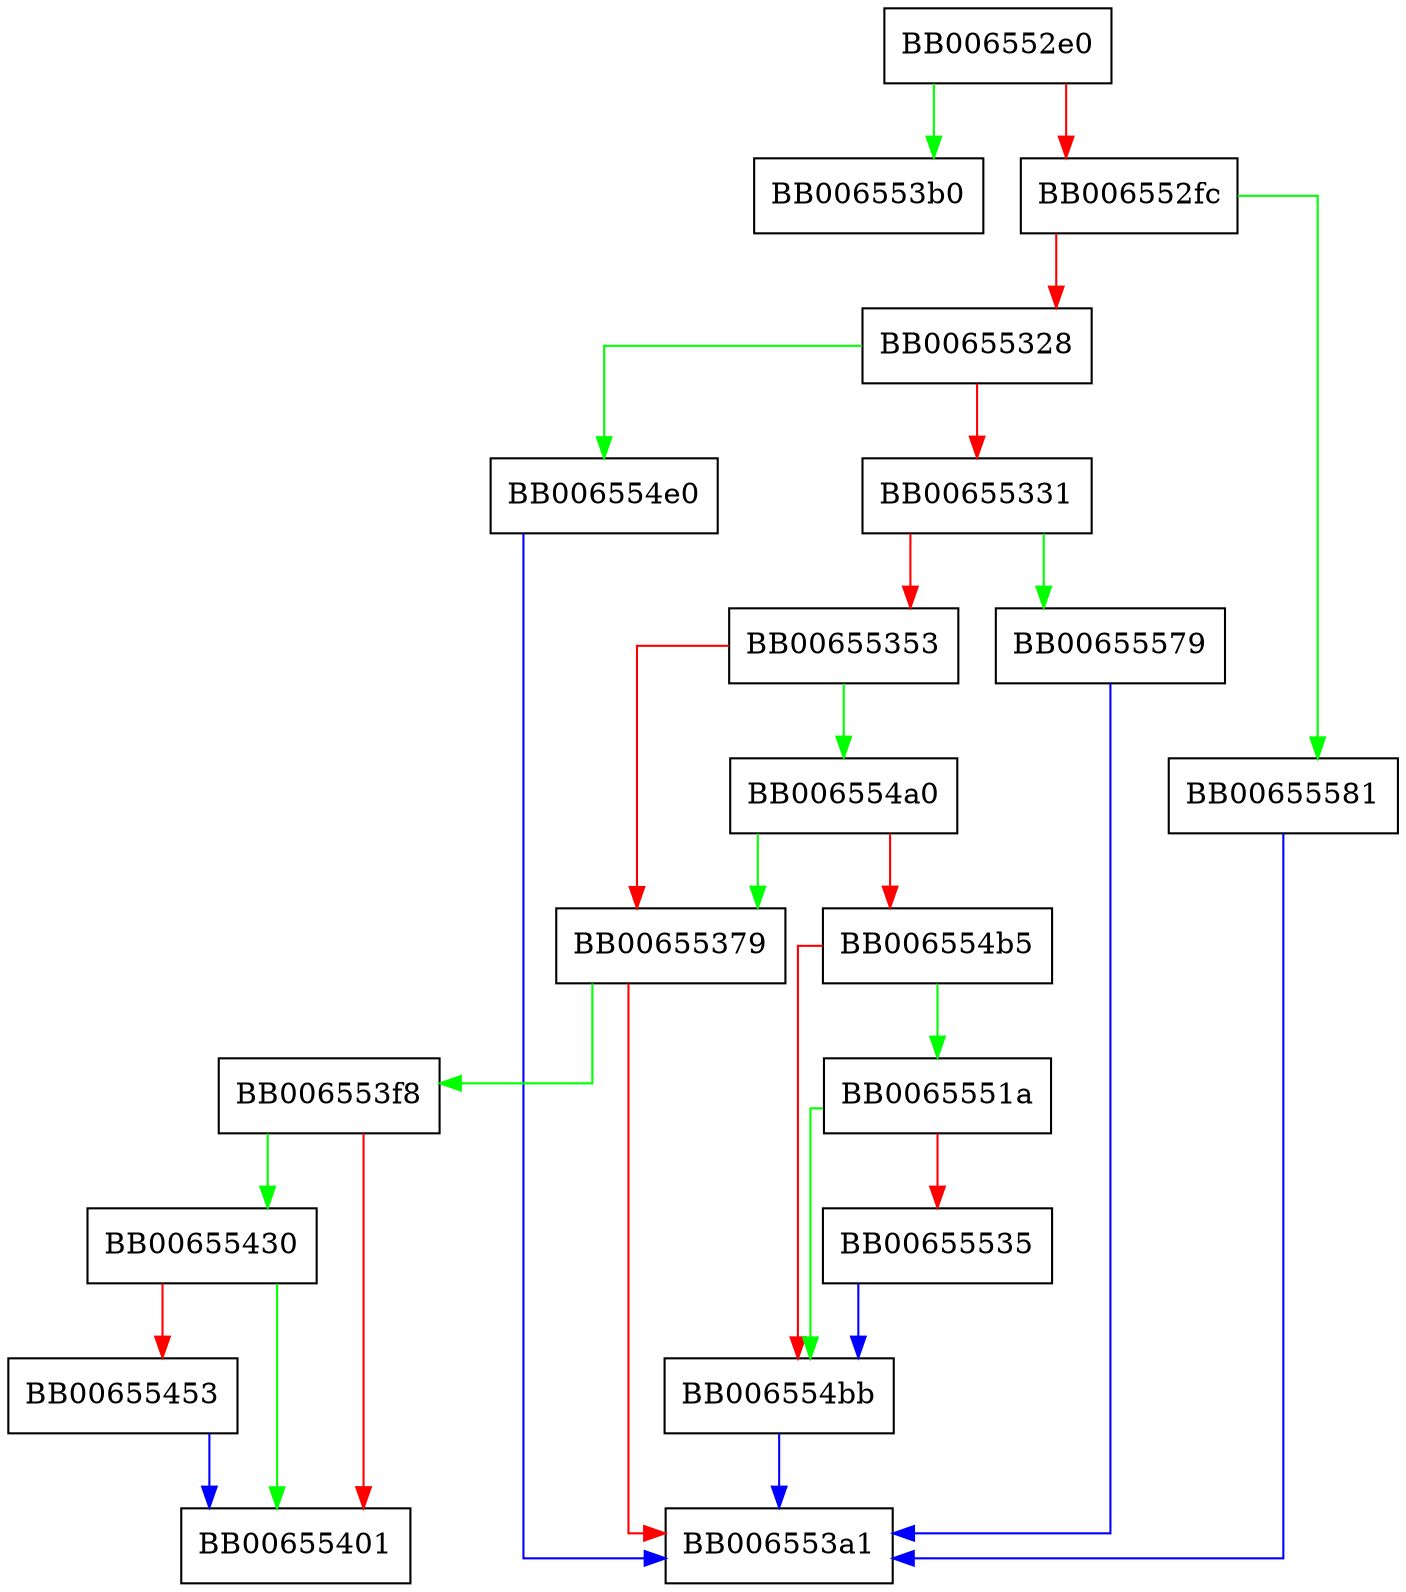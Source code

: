 digraph UI_dup_input_string {
  node [shape="box"];
  graph [splines=ortho];
  BB006552e0 -> BB006553b0 [color="green"];
  BB006552e0 -> BB006552fc [color="red"];
  BB006552fc -> BB00655581 [color="green"];
  BB006552fc -> BB00655328 [color="red"];
  BB00655328 -> BB006554e0 [color="green"];
  BB00655328 -> BB00655331 [color="red"];
  BB00655331 -> BB00655579 [color="green"];
  BB00655331 -> BB00655353 [color="red"];
  BB00655353 -> BB006554a0 [color="green"];
  BB00655353 -> BB00655379 [color="red"];
  BB00655379 -> BB006553f8 [color="green"];
  BB00655379 -> BB006553a1 [color="red"];
  BB006553f8 -> BB00655430 [color="green"];
  BB006553f8 -> BB00655401 [color="red"];
  BB00655430 -> BB00655401 [color="green"];
  BB00655430 -> BB00655453 [color="red"];
  BB00655453 -> BB00655401 [color="blue"];
  BB006554a0 -> BB00655379 [color="green"];
  BB006554a0 -> BB006554b5 [color="red"];
  BB006554b5 -> BB0065551a [color="green"];
  BB006554b5 -> BB006554bb [color="red"];
  BB006554bb -> BB006553a1 [color="blue"];
  BB006554e0 -> BB006553a1 [color="blue"];
  BB0065551a -> BB006554bb [color="green"];
  BB0065551a -> BB00655535 [color="red"];
  BB00655535 -> BB006554bb [color="blue"];
  BB00655579 -> BB006553a1 [color="blue"];
  BB00655581 -> BB006553a1 [color="blue"];
}